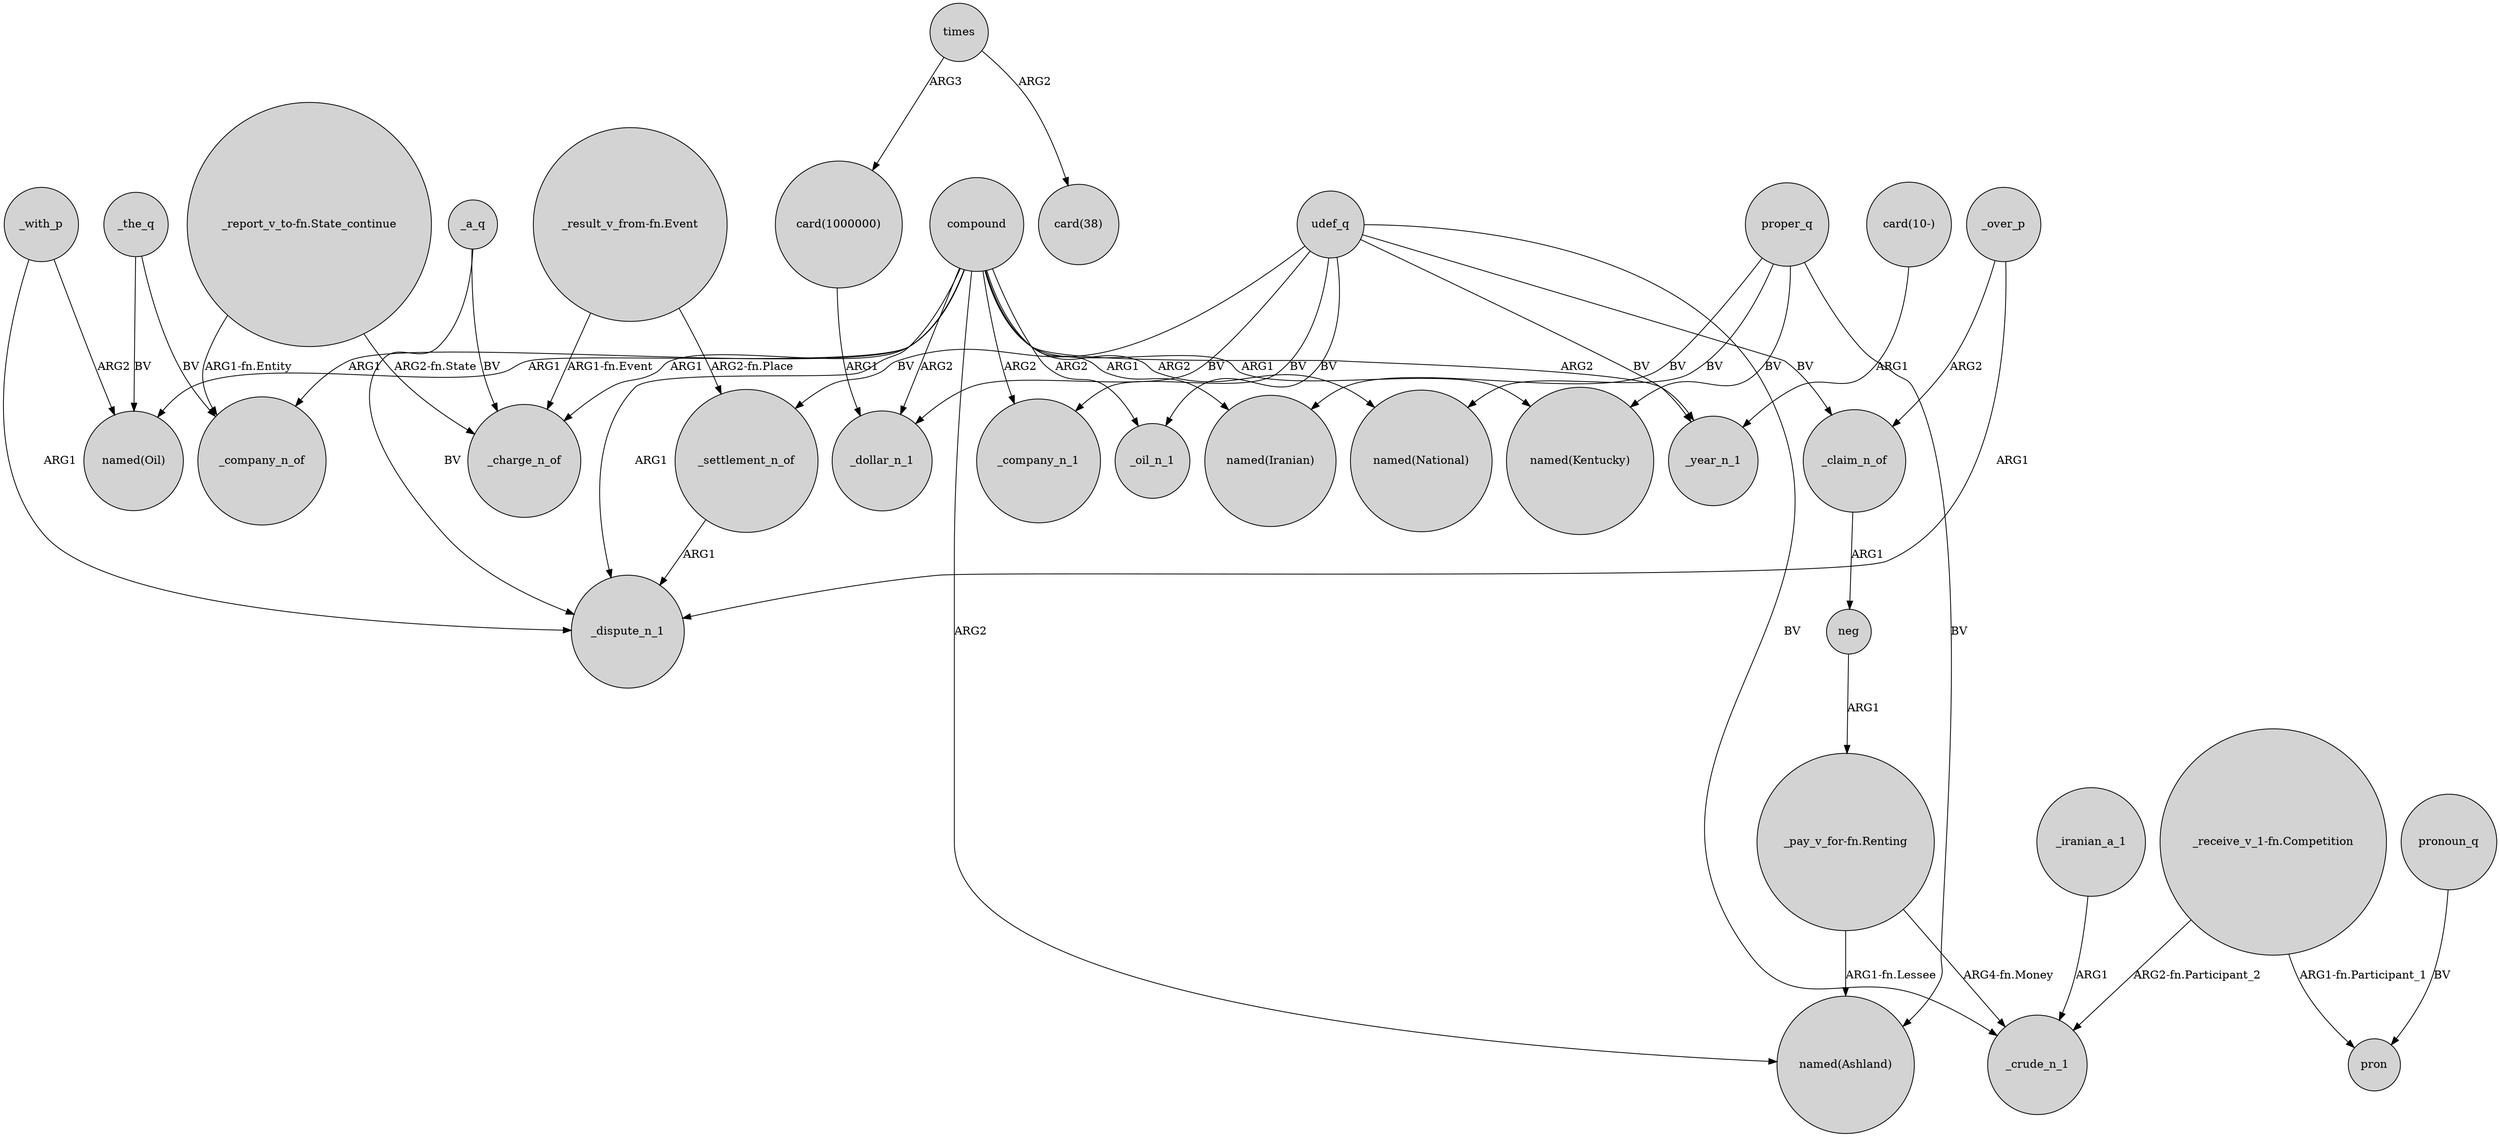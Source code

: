 digraph {
	node [shape=circle style=filled]
	_the_q -> "named(Oil)" [label=BV]
	"_report_v_to-fn.State_continue" -> _charge_n_of [label="ARG2-fn.State"]
	compound -> _dispute_n_1 [label=ARG1]
	"_report_v_to-fn.State_continue" -> _company_n_of [label="ARG1-fn.Entity"]
	neg -> "_pay_v_for-fn.Renting" [label=ARG1]
	udef_q -> _claim_n_of [label=BV]
	_a_q -> _dispute_n_1 [label=BV]
	_over_p -> _claim_n_of [label=ARG2]
	times -> "card(38)" [label=ARG2]
	_settlement_n_of -> _dispute_n_1 [label=ARG1]
	compound -> _company_n_1 [label=ARG2]
	_claim_n_of -> neg [label=ARG1]
	udef_q -> _company_n_1 [label=BV]
	udef_q -> _oil_n_1 [label=BV]
	times -> "card(1000000)" [label=ARG3]
	udef_q -> _crude_n_1 [label=BV]
	compound -> _company_n_of [label=ARG1]
	compound -> "named(National)" [label=ARG2]
	_a_q -> _charge_n_of [label=BV]
	udef_q -> _settlement_n_of [label=BV]
	compound -> _dollar_n_1 [label=ARG2]
	_with_p -> _dispute_n_1 [label=ARG1]
	"_receive_v_1-fn.Competition" -> pron [label="ARG1-fn.Participant_1"]
	_over_p -> _dispute_n_1 [label=ARG1]
	compound -> "named(Kentucky)" [label=ARG1]
	pronoun_q -> pron [label=BV]
	compound -> _charge_n_of [label=ARG1]
	"_result_v_from-fn.Event" -> _charge_n_of [label="ARG1-fn.Event"]
	compound -> _year_n_1 [label=ARG2]
	"_result_v_from-fn.Event" -> _settlement_n_of [label="ARG2-fn.Place"]
	"_pay_v_for-fn.Renting" -> "named(Ashland)" [label="ARG1-fn.Lessee"]
	proper_q -> "named(Iranian)" [label=BV]
	proper_q -> "named(Kentucky)" [label=BV]
	udef_q -> _dollar_n_1 [label=BV]
	"_receive_v_1-fn.Competition" -> _crude_n_1 [label="ARG2-fn.Participant_2"]
	"card(1000000)" -> _dollar_n_1 [label=ARG1]
	compound -> _oil_n_1 [label=ARG2]
	compound -> "named(Oil)" [label=ARG1]
	"_pay_v_for-fn.Renting" -> _crude_n_1 [label="ARG4-fn.Money"]
	_with_p -> "named(Oil)" [label=ARG2]
	udef_q -> _year_n_1 [label=BV]
	_iranian_a_1 -> _crude_n_1 [label=ARG1]
	"card(10-)" -> _year_n_1 [label=ARG1]
	proper_q -> "named(National)" [label=BV]
	compound -> "named(Ashland)" [label=ARG2]
	_the_q -> _company_n_of [label=BV]
	compound -> "named(Iranian)" [label=ARG1]
	proper_q -> "named(Ashland)" [label=BV]
}
